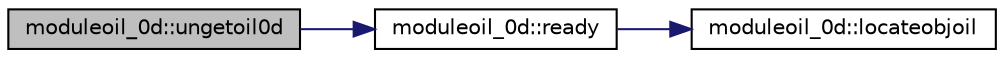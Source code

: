 digraph "moduleoil_0d::ungetoil0d"
{
 // LATEX_PDF_SIZE
  edge [fontname="Helvetica",fontsize="10",labelfontname="Helvetica",labelfontsize="10"];
  node [fontname="Helvetica",fontsize="10",shape=record];
  rankdir="LR";
  Node1 [label="moduleoil_0d::ungetoil0d",height=0.2,width=0.4,color="black", fillcolor="grey75", style="filled", fontcolor="black",tooltip=" "];
  Node1 -> Node2 [color="midnightblue",fontsize="10",style="solid",fontname="Helvetica"];
  Node2 [label="moduleoil_0d::ready",height=0.2,width=0.4,color="black", fillcolor="white", style="filled",URL="$namespacemoduleoil__0d.html#a5cfb3f6c158c2f89ed12f50f11b66786",tooltip=" "];
  Node2 -> Node3 [color="midnightblue",fontsize="10",style="solid",fontname="Helvetica"];
  Node3 [label="moduleoil_0d::locateobjoil",height=0.2,width=0.4,color="black", fillcolor="white", style="filled",URL="$namespacemoduleoil__0d.html#a9c7229be13ce2cc83e0f461b6355f4fa",tooltip=" "];
}
